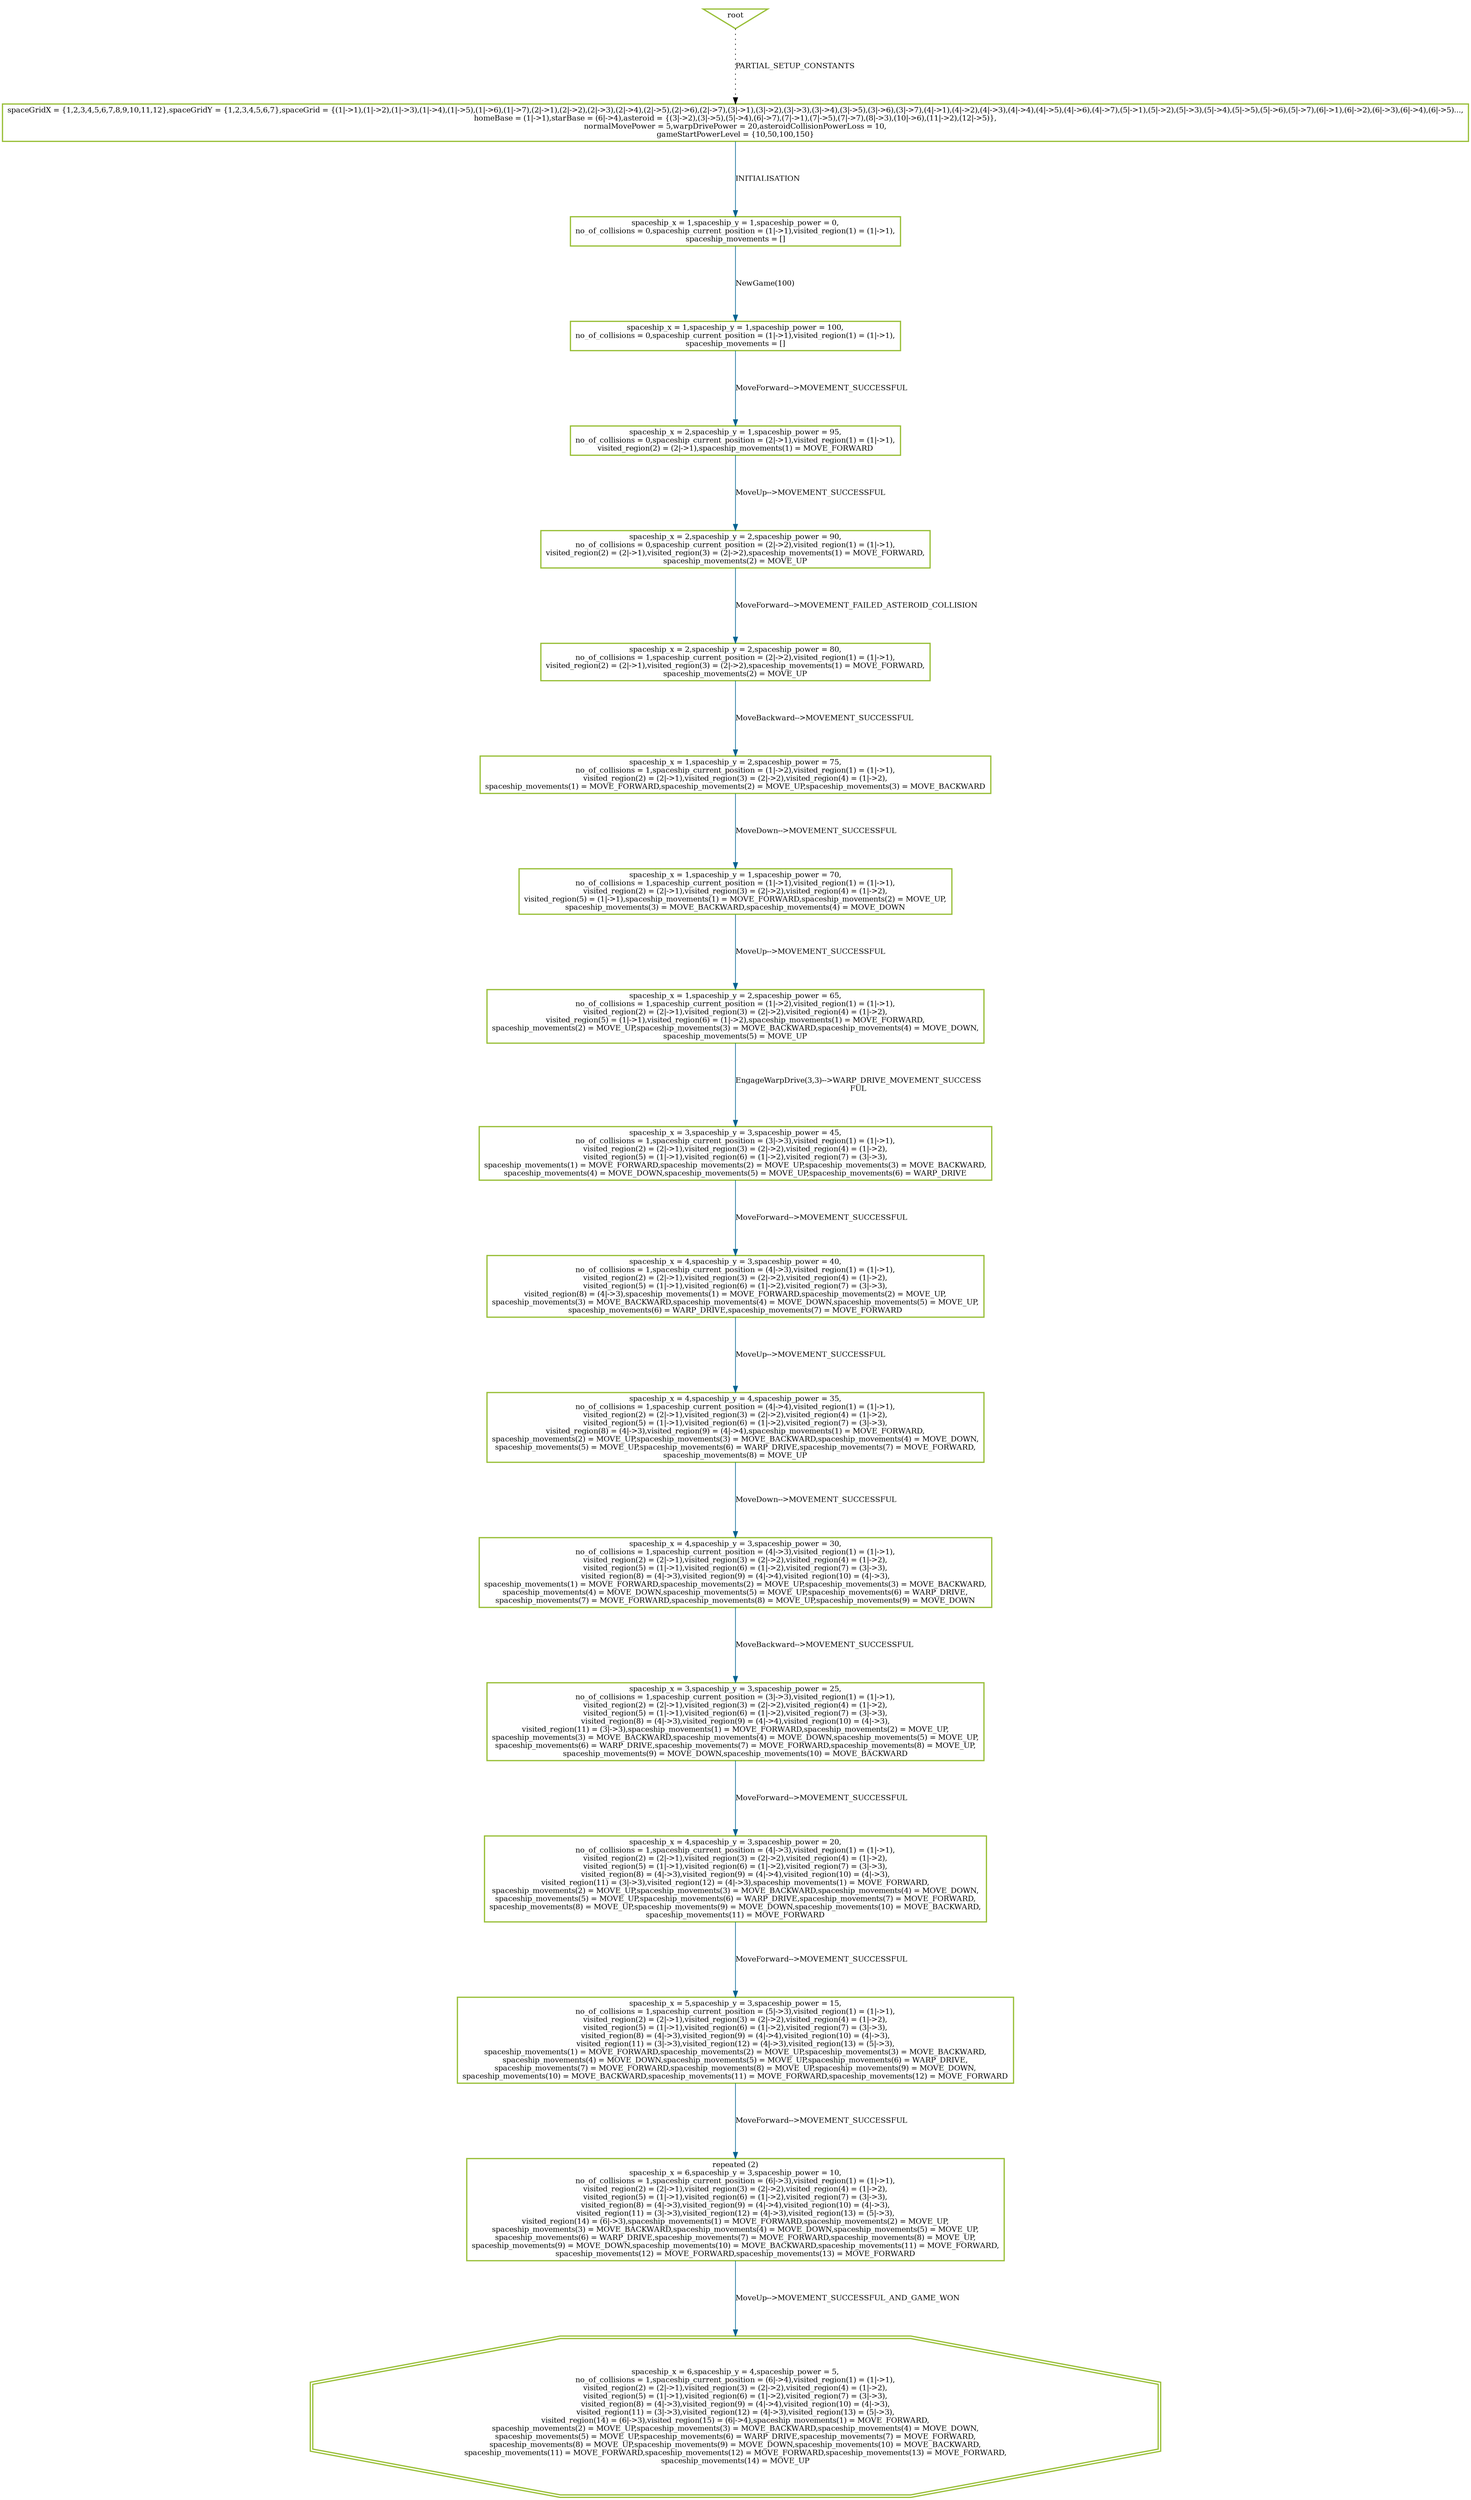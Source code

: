 digraph history {
graph [nodesep=1.5, ranksep=1.5];
0 [shape=box, color="#99BF38", fontsize=12, penwidth=2, label="spaceGridX = \{1,2,3,4,5,6,7,8,9,10,11,12\},spaceGridY = \{1,2,3,4,5,6,7\},spaceGrid = \{(1\|-\>1),(1\|-\>2),(1\|-\>3),(1\|-\>4),(1\|-\>5),(1\|-\>6),(1\|-\>7),(2\|-\>1),(2\|-\>2),(2\|-\>3),(2\|-\>4),(2\|-\>5),(2\|-\>6),(2\|-\>7),(3\|-\>1),(3\|-\>2),(3\|-\>3),(3\|-\>4),(3\|-\>5),(3\|-\>6),(3\|-\>7),(4\|-\>1),(4\|-\>2),(4\|-\>3),(4\|-\>4),(4\|-\>5),(4\|-\>6),(4\|-\>7),(5\|-\>1),(5\|-\>2),(5\|-\>3),(5\|-\>4),(5\|-\>5),(5\|-\>6),(5\|-\>7),(6\|-\>1),(6\|-\>2),(6\|-\>3),(6\|-\>4),(6\|-\>5)...,\nhomeBase = (1\|-\>1),starBase = (6\|-\>4),asteroid = \{(3\|-\>2),(3\|-\>5),(5\|-\>4),(6\|-\>7),(7\|-\>1),(7\|-\>5),(7\|-\>7),(8\|-\>3),(10\|-\>6),(11\|-\>2),(12\|-\>5)\},\nnormalMovePower = 5,warpDrivePower = 20,asteroidCollisionPowerLoss = 10,\ngameStartPowerLevel = \{10,50,100,150\}"];

1 [shape=box, color="#99BF38", fontsize=12, penwidth=2, label="spaceship_x = 1,spaceship_y = 1,spaceship_power = 0,\nno_of_collisions = 0,spaceship_current_position = (1\|-\>1),visited_region(1) = (1\|-\>1),\nspaceship_movements = []"];

4 [shape=box, color="#99BF38", fontsize=12, penwidth=2, label="spaceship_x = 1,spaceship_y = 1,spaceship_power = 100,\nno_of_collisions = 0,spaceship_current_position = (1\|-\>1),visited_region(1) = (1\|-\>1),\nspaceship_movements = []"];

7 [shape=box, color="#99BF38", fontsize=12, penwidth=2, label="spaceship_x = 2,spaceship_y = 1,spaceship_power = 95,\nno_of_collisions = 0,spaceship_current_position = (2\|-\>1),visited_region(1) = (1\|-\>1),\nvisited_region(2) = (2\|-\>1),spaceship_movements(1) = MOVE_FORWARD"];

16 [shape=box, color="#99BF38", fontsize=12, penwidth=2, label="spaceship_x = 2,spaceship_y = 2,spaceship_power = 90,\nno_of_collisions = 0,spaceship_current_position = (2\|-\>2),visited_region(1) = (1\|-\>1),\nvisited_region(2) = (2\|-\>1),visited_region(3) = (2\|-\>2),spaceship_movements(1) = MOVE_FORWARD,\nspaceship_movements(2) = MOVE_UP"];

29 [shape=box, color="#99BF38", fontsize=12, penwidth=2, label="spaceship_x = 2,spaceship_y = 2,spaceship_power = 80,\nno_of_collisions = 1,spaceship_current_position = (2\|-\>2),visited_region(1) = (1\|-\>1),\nvisited_region(2) = (2\|-\>1),visited_region(3) = (2\|-\>2),spaceship_movements(1) = MOVE_FORWARD,\nspaceship_movements(2) = MOVE_UP"];

42 [shape=box, color="#99BF38", fontsize=12, penwidth=2, label="spaceship_x = 1,spaceship_y = 2,spaceship_power = 75,\nno_of_collisions = 1,spaceship_current_position = (1\|-\>2),visited_region(1) = (1\|-\>1),\nvisited_region(2) = (2\|-\>1),visited_region(3) = (2\|-\>2),visited_region(4) = (1\|-\>2),\nspaceship_movements(1) = MOVE_FORWARD,spaceship_movements(2) = MOVE_UP,spaceship_movements(3) = MOVE_BACKWARD"];

52 [shape=box, color="#99BF38", fontsize=12, penwidth=2, label="spaceship_x = 1,spaceship_y = 1,spaceship_power = 70,\nno_of_collisions = 1,spaceship_current_position = (1\|-\>1),visited_region(1) = (1\|-\>1),\nvisited_region(2) = (2\|-\>1),visited_region(3) = (2\|-\>2),visited_region(4) = (1\|-\>2),\nvisited_region(5) = (1\|-\>1),spaceship_movements(1) = MOVE_FORWARD,spaceship_movements(2) = MOVE_UP,\nspaceship_movements(3) = MOVE_BACKWARD,spaceship_movements(4) = MOVE_DOWN"];

62 [shape=box, color="#99BF38", fontsize=12, penwidth=2, label="spaceship_x = 1,spaceship_y = 2,spaceship_power = 65,\nno_of_collisions = 1,spaceship_current_position = (1\|-\>2),visited_region(1) = (1\|-\>1),\nvisited_region(2) = (2\|-\>1),visited_region(3) = (2\|-\>2),visited_region(4) = (1\|-\>2),\nvisited_region(5) = (1\|-\>1),visited_region(6) = (1\|-\>2),spaceship_movements(1) = MOVE_FORWARD,\nspaceship_movements(2) = MOVE_UP,spaceship_movements(3) = MOVE_BACKWARD,spaceship_movements(4) = MOVE_DOWN,\nspaceship_movements(5) = MOVE_UP"];

82 [shape=box, color="#99BF38", fontsize=12, penwidth=2, label="spaceship_x = 3,spaceship_y = 3,spaceship_power = 45,\nno_of_collisions = 1,spaceship_current_position = (3\|-\>3),visited_region(1) = (1\|-\>1),\nvisited_region(2) = (2\|-\>1),visited_region(3) = (2\|-\>2),visited_region(4) = (1\|-\>2),\nvisited_region(5) = (1\|-\>1),visited_region(6) = (1\|-\>2),visited_region(7) = (3\|-\>3),\nspaceship_movements(1) = MOVE_FORWARD,spaceship_movements(2) = MOVE_UP,spaceship_movements(3) = MOVE_BACKWARD,\nspaceship_movements(4) = MOVE_DOWN,spaceship_movements(5) = MOVE_UP,spaceship_movements(6) = WARP_DRIVE"];

85 [shape=box, color="#99BF38", fontsize=12, penwidth=2, label="spaceship_x = 4,spaceship_y = 3,spaceship_power = 40,\nno_of_collisions = 1,spaceship_current_position = (4\|-\>3),visited_region(1) = (1\|-\>1),\nvisited_region(2) = (2\|-\>1),visited_region(3) = (2\|-\>2),visited_region(4) = (1\|-\>2),\nvisited_region(5) = (1\|-\>1),visited_region(6) = (1\|-\>2),visited_region(7) = (3\|-\>3),\nvisited_region(8) = (4\|-\>3),spaceship_movements(1) = MOVE_FORWARD,spaceship_movements(2) = MOVE_UP,\nspaceship_movements(3) = MOVE_BACKWARD,spaceship_movements(4) = MOVE_DOWN,spaceship_movements(5) = MOVE_UP,\nspaceship_movements(6) = WARP_DRIVE,spaceship_movements(7) = MOVE_FORWARD"];

95 [shape=box, color="#99BF38", fontsize=12, penwidth=2, label="spaceship_x = 4,spaceship_y = 4,spaceship_power = 35,\nno_of_collisions = 1,spaceship_current_position = (4\|-\>4),visited_region(1) = (1\|-\>1),\nvisited_region(2) = (2\|-\>1),visited_region(3) = (2\|-\>2),visited_region(4) = (1\|-\>2),\nvisited_region(5) = (1\|-\>1),visited_region(6) = (1\|-\>2),visited_region(7) = (3\|-\>3),\nvisited_region(8) = (4\|-\>3),visited_region(9) = (4\|-\>4),spaceship_movements(1) = MOVE_FORWARD,\nspaceship_movements(2) = MOVE_UP,spaceship_movements(3) = MOVE_BACKWARD,spaceship_movements(4) = MOVE_DOWN,\nspaceship_movements(5) = MOVE_UP,spaceship_movements(6) = WARP_DRIVE,spaceship_movements(7) = MOVE_FORWARD,\nspaceship_movements(8) = MOVE_UP"];

108 [shape=box, color="#99BF38", fontsize=12, penwidth=2, label="spaceship_x = 4,spaceship_y = 3,spaceship_power = 30,\nno_of_collisions = 1,spaceship_current_position = (4\|-\>3),visited_region(1) = (1\|-\>1),\nvisited_region(2) = (2\|-\>1),visited_region(3) = (2\|-\>2),visited_region(4) = (1\|-\>2),\nvisited_region(5) = (1\|-\>1),visited_region(6) = (1\|-\>2),visited_region(7) = (3\|-\>3),\nvisited_region(8) = (4\|-\>3),visited_region(9) = (4\|-\>4),visited_region(10) = (4\|-\>3),\nspaceship_movements(1) = MOVE_FORWARD,spaceship_movements(2) = MOVE_UP,spaceship_movements(3) = MOVE_BACKWARD,\nspaceship_movements(4) = MOVE_DOWN,spaceship_movements(5) = MOVE_UP,spaceship_movements(6) = WARP_DRIVE,\nspaceship_movements(7) = MOVE_FORWARD,spaceship_movements(8) = MOVE_UP,spaceship_movements(9) = MOVE_DOWN"];

122 [shape=box, color="#99BF38", fontsize=12, penwidth=2, label="spaceship_x = 3,spaceship_y = 3,spaceship_power = 25,\nno_of_collisions = 1,spaceship_current_position = (3\|-\>3),visited_region(1) = (1\|-\>1),\nvisited_region(2) = (2\|-\>1),visited_region(3) = (2\|-\>2),visited_region(4) = (1\|-\>2),\nvisited_region(5) = (1\|-\>1),visited_region(6) = (1\|-\>2),visited_region(7) = (3\|-\>3),\nvisited_region(8) = (4\|-\>3),visited_region(9) = (4\|-\>4),visited_region(10) = (4\|-\>3),\nvisited_region(11) = (3\|-\>3),spaceship_movements(1) = MOVE_FORWARD,spaceship_movements(2) = MOVE_UP,\nspaceship_movements(3) = MOVE_BACKWARD,spaceship_movements(4) = MOVE_DOWN,spaceship_movements(5) = MOVE_UP,\nspaceship_movements(6) = WARP_DRIVE,spaceship_movements(7) = MOVE_FORWARD,spaceship_movements(8) = MOVE_UP,\nspaceship_movements(9) = MOVE_DOWN,spaceship_movements(10) = MOVE_BACKWARD"];

133 [shape=box, color="#99BF38", fontsize=12, penwidth=2, label="spaceship_x = 4,spaceship_y = 3,spaceship_power = 20,\nno_of_collisions = 1,spaceship_current_position = (4\|-\>3),visited_region(1) = (1\|-\>1),\nvisited_region(2) = (2\|-\>1),visited_region(3) = (2\|-\>2),visited_region(4) = (1\|-\>2),\nvisited_region(5) = (1\|-\>1),visited_region(6) = (1\|-\>2),visited_region(7) = (3\|-\>3),\nvisited_region(8) = (4\|-\>3),visited_region(9) = (4\|-\>4),visited_region(10) = (4\|-\>3),\nvisited_region(11) = (3\|-\>3),visited_region(12) = (4\|-\>3),spaceship_movements(1) = MOVE_FORWARD,\nspaceship_movements(2) = MOVE_UP,spaceship_movements(3) = MOVE_BACKWARD,spaceship_movements(4) = MOVE_DOWN,\nspaceship_movements(5) = MOVE_UP,spaceship_movements(6) = WARP_DRIVE,spaceship_movements(7) = MOVE_FORWARD,\nspaceship_movements(8) = MOVE_UP,spaceship_movements(9) = MOVE_DOWN,spaceship_movements(10) = MOVE_BACKWARD,\nspaceship_movements(11) = MOVE_FORWARD"];

145 [shape=box, color="#99BF38", fontsize=12, penwidth=2, label="spaceship_x = 5,spaceship_y = 3,spaceship_power = 15,\nno_of_collisions = 1,spaceship_current_position = (5\|-\>3),visited_region(1) = (1\|-\>1),\nvisited_region(2) = (2\|-\>1),visited_region(3) = (2\|-\>2),visited_region(4) = (1\|-\>2),\nvisited_region(5) = (1\|-\>1),visited_region(6) = (1\|-\>2),visited_region(7) = (3\|-\>3),\nvisited_region(8) = (4\|-\>3),visited_region(9) = (4\|-\>4),visited_region(10) = (4\|-\>3),\nvisited_region(11) = (3\|-\>3),visited_region(12) = (4\|-\>3),visited_region(13) = (5\|-\>3),\nspaceship_movements(1) = MOVE_FORWARD,spaceship_movements(2) = MOVE_UP,spaceship_movements(3) = MOVE_BACKWARD,\nspaceship_movements(4) = MOVE_DOWN,spaceship_movements(5) = MOVE_UP,spaceship_movements(6) = WARP_DRIVE,\nspaceship_movements(7) = MOVE_FORWARD,spaceship_movements(8) = MOVE_UP,spaceship_movements(9) = MOVE_DOWN,\nspaceship_movements(10) = MOVE_BACKWARD,spaceship_movements(11) = MOVE_FORWARD,spaceship_movements(12) = MOVE_FORWARD"];

157 [shape=box, color="#99BF38", fontsize=12, penwidth=2, label="repeated (2)\nspaceship_x = 6,spaceship_y = 3,spaceship_power = 10,\nno_of_collisions = 1,spaceship_current_position = (6\|-\>3),visited_region(1) = (1\|-\>1),\nvisited_region(2) = (2\|-\>1),visited_region(3) = (2\|-\>2),visited_region(4) = (1\|-\>2),\nvisited_region(5) = (1\|-\>1),visited_region(6) = (1\|-\>2),visited_region(7) = (3\|-\>3),\nvisited_region(8) = (4\|-\>3),visited_region(9) = (4\|-\>4),visited_region(10) = (4\|-\>3),\nvisited_region(11) = (3\|-\>3),visited_region(12) = (4\|-\>3),visited_region(13) = (5\|-\>3),\nvisited_region(14) = (6\|-\>3),spaceship_movements(1) = MOVE_FORWARD,spaceship_movements(2) = MOVE_UP,\nspaceship_movements(3) = MOVE_BACKWARD,spaceship_movements(4) = MOVE_DOWN,spaceship_movements(5) = MOVE_UP,\nspaceship_movements(6) = WARP_DRIVE,spaceship_movements(7) = MOVE_FORWARD,spaceship_movements(8) = MOVE_UP,\nspaceship_movements(9) = MOVE_DOWN,spaceship_movements(10) = MOVE_BACKWARD,spaceship_movements(11) = MOVE_FORWARD,\nspaceship_movements(12) = MOVE_FORWARD,spaceship_movements(13) = MOVE_FORWARD"];

159 [shape=doubleoctagon, color="#99BF38", fontsize=12, penwidth=2, label="spaceship_x = 6,spaceship_y = 4,spaceship_power = 5,\nno_of_collisions = 1,spaceship_current_position = (6\|-\>4),visited_region(1) = (1\|-\>1),\nvisited_region(2) = (2\|-\>1),visited_region(3) = (2\|-\>2),visited_region(4) = (1\|-\>2),\nvisited_region(5) = (1\|-\>1),visited_region(6) = (1\|-\>2),visited_region(7) = (3\|-\>3),\nvisited_region(8) = (4\|-\>3),visited_region(9) = (4\|-\>4),visited_region(10) = (4\|-\>3),\nvisited_region(11) = (3\|-\>3),visited_region(12) = (4\|-\>3),visited_region(13) = (5\|-\>3),\nvisited_region(14) = (6\|-\>3),visited_region(15) = (6\|-\>4),spaceship_movements(1) = MOVE_FORWARD,\nspaceship_movements(2) = MOVE_UP,spaceship_movements(3) = MOVE_BACKWARD,spaceship_movements(4) = MOVE_DOWN,\nspaceship_movements(5) = MOVE_UP,spaceship_movements(6) = WARP_DRIVE,spaceship_movements(7) = MOVE_FORWARD,\nspaceship_movements(8) = MOVE_UP,spaceship_movements(9) = MOVE_DOWN,spaceship_movements(10) = MOVE_BACKWARD,\nspaceship_movements(11) = MOVE_FORWARD,spaceship_movements(12) = MOVE_FORWARD,spaceship_movements(13) = MOVE_FORWARD,\nspaceship_movements(14) = MOVE_UP"];

root [shape=invtriangle, color="#99BF38", fontsize=12, penwidth=2, label="root"];

root -> 0 [style = dotted, color = black, label="PARTIAL_SETUP_CONSTANTS", fontsize=12];

0 -> 1 [color = "#006391", label="INITIALISATION", fontsize=12];

1 -> 4 [color = "#006391", label="NewGame(100)", fontsize=12];

4 -> 7 [color = "#006391", label="MoveForward--\>MOVEMENT_SUCCESSFUL", fontsize=12];

7 -> 16 [color = "#006391", label="MoveUp--\>MOVEMENT_SUCCESSFUL", fontsize=12];

16 -> 29 [color = "#006391", label="MoveForward--\>MOVEMENT_FAILED_ASTEROID_COLLISION", fontsize=12];

29 -> 42 [color = "#006391", label="MoveBackward--\>MOVEMENT_SUCCESSFUL", fontsize=12];

42 -> 52 [color = "#006391", label="MoveDown--\>MOVEMENT_SUCCESSFUL", fontsize=12];

52 -> 62 [color = "#006391", label="MoveUp--\>MOVEMENT_SUCCESSFUL", fontsize=12];

62 -> 82 [color = "#006391", label="EngageWarpDrive(3,3)--\>WARP_DRIVE_MOVEMENT_SUCCESS\nFUL", fontsize=12];

82 -> 85 [color = "#006391", label="MoveForward--\>MOVEMENT_SUCCESSFUL", fontsize=12];

85 -> 95 [color = "#006391", label="MoveUp--\>MOVEMENT_SUCCESSFUL", fontsize=12];

95 -> 108 [color = "#006391", label="MoveDown--\>MOVEMENT_SUCCESSFUL", fontsize=12];

108 -> 122 [color = "#006391", label="MoveBackward--\>MOVEMENT_SUCCESSFUL", fontsize=12];

122 -> 133 [color = "#006391", label="MoveForward--\>MOVEMENT_SUCCESSFUL", fontsize=12];

133 -> 145 [color = "#006391", label="MoveForward--\>MOVEMENT_SUCCESSFUL", fontsize=12];

145 -> 157 [color = "#006391", label="MoveForward--\>MOVEMENT_SUCCESSFUL", fontsize=12];


157 -> 159 [color = "#006391", label="MoveUp--\>MOVEMENT_SUCCESSFUL_AND_GAME_WON", fontsize=12];

}
